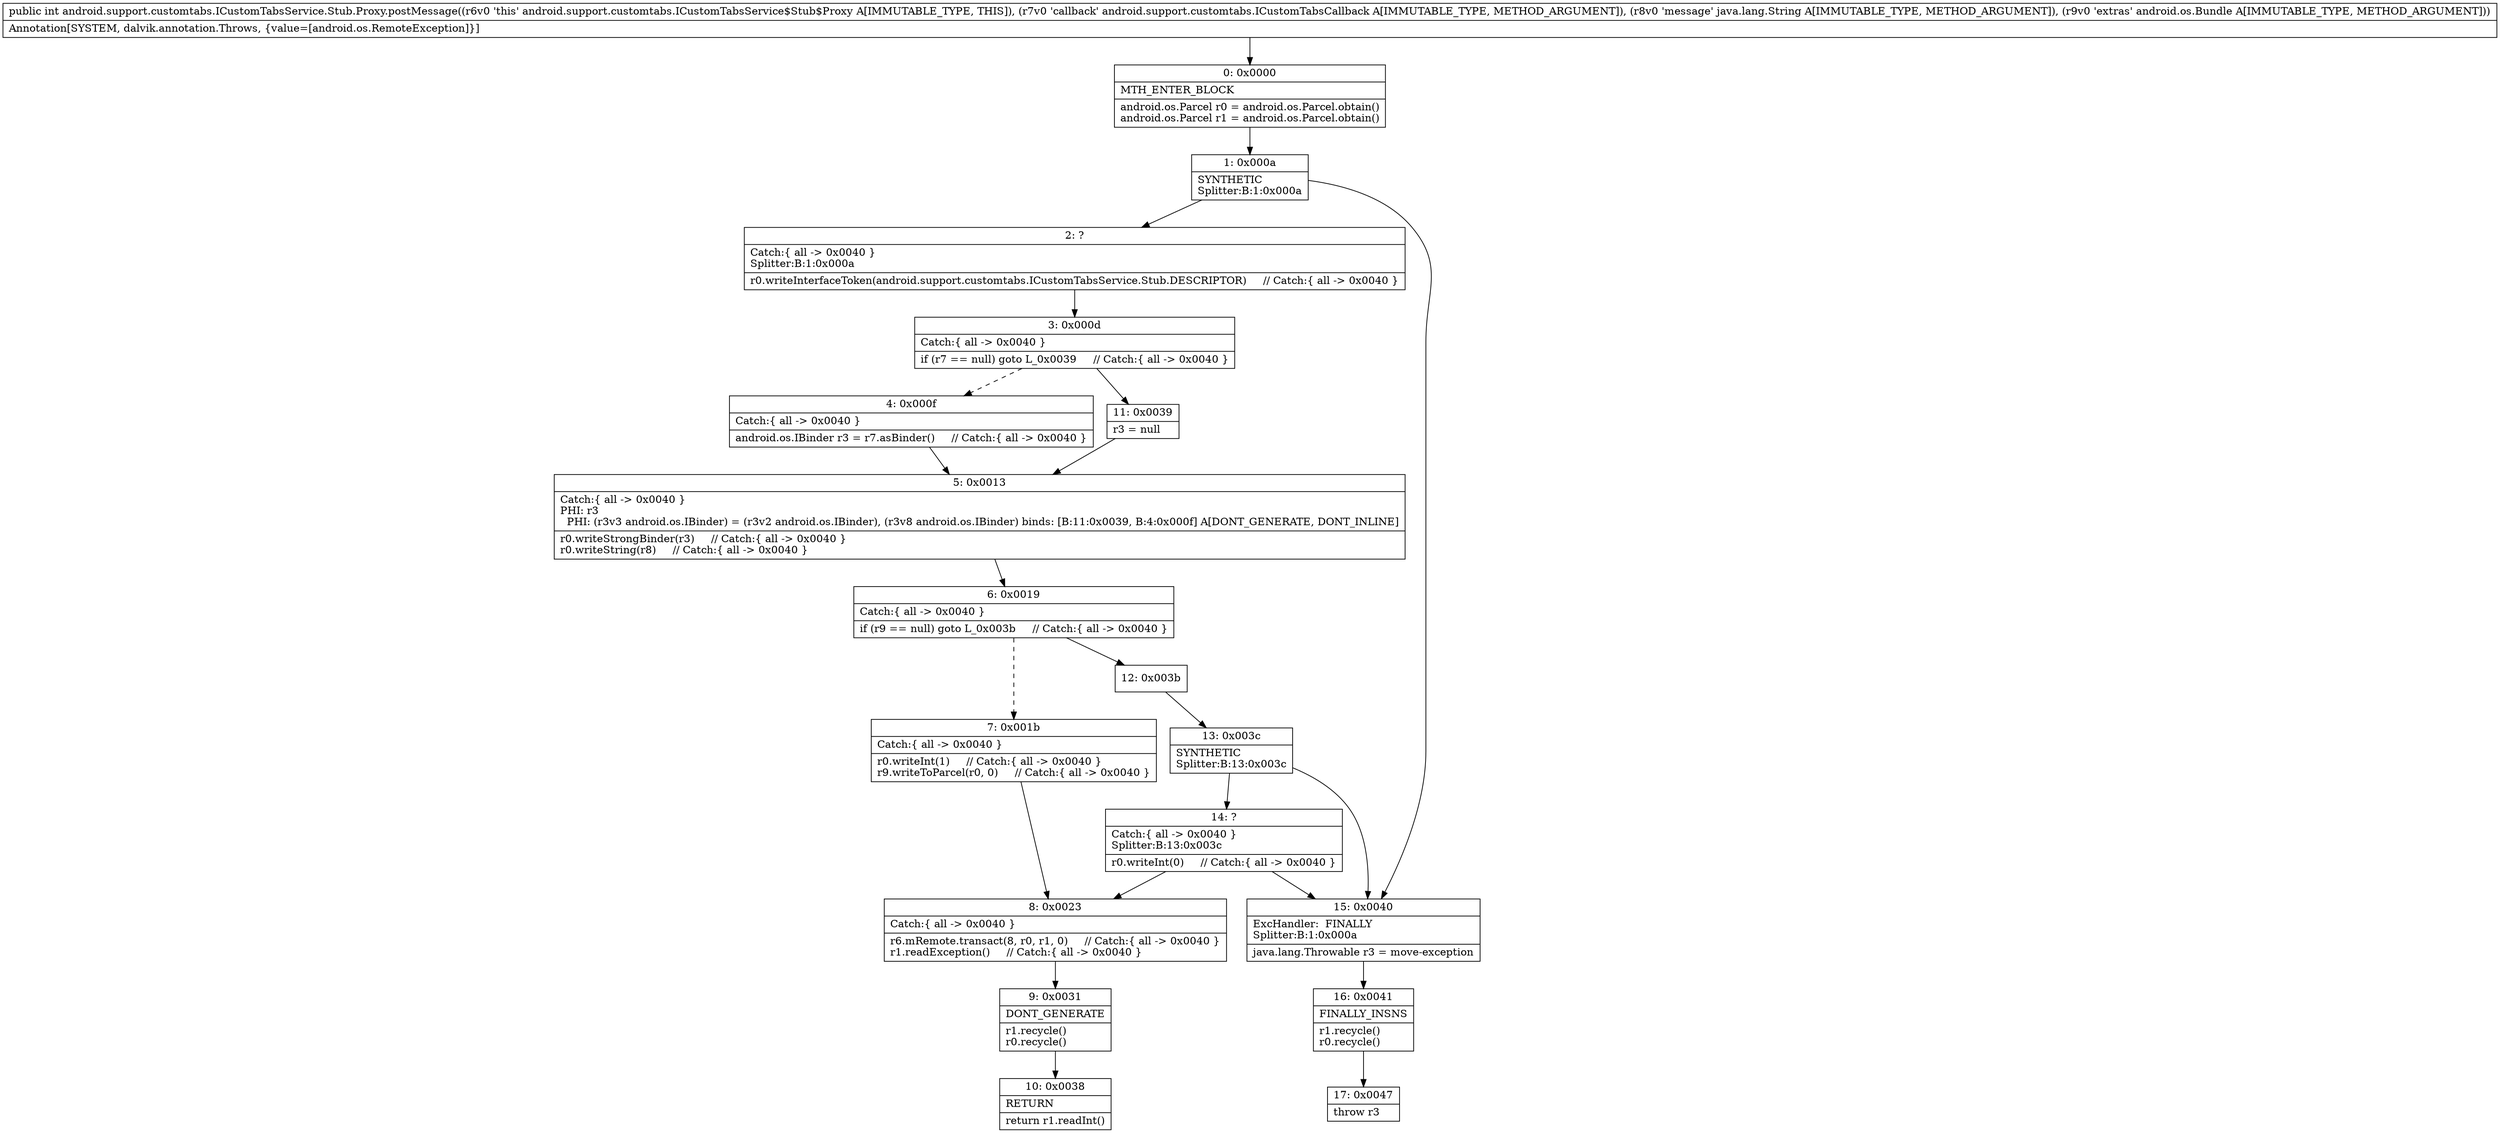 digraph "CFG forandroid.support.customtabs.ICustomTabsService.Stub.Proxy.postMessage(Landroid\/support\/customtabs\/ICustomTabsCallback;Ljava\/lang\/String;Landroid\/os\/Bundle;)I" {
Node_0 [shape=record,label="{0\:\ 0x0000|MTH_ENTER_BLOCK\l|android.os.Parcel r0 = android.os.Parcel.obtain()\landroid.os.Parcel r1 = android.os.Parcel.obtain()\l}"];
Node_1 [shape=record,label="{1\:\ 0x000a|SYNTHETIC\lSplitter:B:1:0x000a\l}"];
Node_2 [shape=record,label="{2\:\ ?|Catch:\{ all \-\> 0x0040 \}\lSplitter:B:1:0x000a\l|r0.writeInterfaceToken(android.support.customtabs.ICustomTabsService.Stub.DESCRIPTOR)     \/\/ Catch:\{ all \-\> 0x0040 \}\l}"];
Node_3 [shape=record,label="{3\:\ 0x000d|Catch:\{ all \-\> 0x0040 \}\l|if (r7 == null) goto L_0x0039     \/\/ Catch:\{ all \-\> 0x0040 \}\l}"];
Node_4 [shape=record,label="{4\:\ 0x000f|Catch:\{ all \-\> 0x0040 \}\l|android.os.IBinder r3 = r7.asBinder()     \/\/ Catch:\{ all \-\> 0x0040 \}\l}"];
Node_5 [shape=record,label="{5\:\ 0x0013|Catch:\{ all \-\> 0x0040 \}\lPHI: r3 \l  PHI: (r3v3 android.os.IBinder) = (r3v2 android.os.IBinder), (r3v8 android.os.IBinder) binds: [B:11:0x0039, B:4:0x000f] A[DONT_GENERATE, DONT_INLINE]\l|r0.writeStrongBinder(r3)     \/\/ Catch:\{ all \-\> 0x0040 \}\lr0.writeString(r8)     \/\/ Catch:\{ all \-\> 0x0040 \}\l}"];
Node_6 [shape=record,label="{6\:\ 0x0019|Catch:\{ all \-\> 0x0040 \}\l|if (r9 == null) goto L_0x003b     \/\/ Catch:\{ all \-\> 0x0040 \}\l}"];
Node_7 [shape=record,label="{7\:\ 0x001b|Catch:\{ all \-\> 0x0040 \}\l|r0.writeInt(1)     \/\/ Catch:\{ all \-\> 0x0040 \}\lr9.writeToParcel(r0, 0)     \/\/ Catch:\{ all \-\> 0x0040 \}\l}"];
Node_8 [shape=record,label="{8\:\ 0x0023|Catch:\{ all \-\> 0x0040 \}\l|r6.mRemote.transact(8, r0, r1, 0)     \/\/ Catch:\{ all \-\> 0x0040 \}\lr1.readException()     \/\/ Catch:\{ all \-\> 0x0040 \}\l}"];
Node_9 [shape=record,label="{9\:\ 0x0031|DONT_GENERATE\l|r1.recycle()\lr0.recycle()\l}"];
Node_10 [shape=record,label="{10\:\ 0x0038|RETURN\l|return r1.readInt()\l}"];
Node_11 [shape=record,label="{11\:\ 0x0039|r3 = null\l}"];
Node_12 [shape=record,label="{12\:\ 0x003b}"];
Node_13 [shape=record,label="{13\:\ 0x003c|SYNTHETIC\lSplitter:B:13:0x003c\l}"];
Node_14 [shape=record,label="{14\:\ ?|Catch:\{ all \-\> 0x0040 \}\lSplitter:B:13:0x003c\l|r0.writeInt(0)     \/\/ Catch:\{ all \-\> 0x0040 \}\l}"];
Node_15 [shape=record,label="{15\:\ 0x0040|ExcHandler:  FINALLY\lSplitter:B:1:0x000a\l|java.lang.Throwable r3 = move\-exception\l}"];
Node_16 [shape=record,label="{16\:\ 0x0041|FINALLY_INSNS\l|r1.recycle()\lr0.recycle()\l}"];
Node_17 [shape=record,label="{17\:\ 0x0047|throw r3\l}"];
MethodNode[shape=record,label="{public int android.support.customtabs.ICustomTabsService.Stub.Proxy.postMessage((r6v0 'this' android.support.customtabs.ICustomTabsService$Stub$Proxy A[IMMUTABLE_TYPE, THIS]), (r7v0 'callback' android.support.customtabs.ICustomTabsCallback A[IMMUTABLE_TYPE, METHOD_ARGUMENT]), (r8v0 'message' java.lang.String A[IMMUTABLE_TYPE, METHOD_ARGUMENT]), (r9v0 'extras' android.os.Bundle A[IMMUTABLE_TYPE, METHOD_ARGUMENT]))  | Annotation[SYSTEM, dalvik.annotation.Throws, \{value=[android.os.RemoteException]\}]\l}"];
MethodNode -> Node_0;
Node_0 -> Node_1;
Node_1 -> Node_2;
Node_1 -> Node_15;
Node_2 -> Node_3;
Node_3 -> Node_4[style=dashed];
Node_3 -> Node_11;
Node_4 -> Node_5;
Node_5 -> Node_6;
Node_6 -> Node_7[style=dashed];
Node_6 -> Node_12;
Node_7 -> Node_8;
Node_8 -> Node_9;
Node_9 -> Node_10;
Node_11 -> Node_5;
Node_12 -> Node_13;
Node_13 -> Node_14;
Node_13 -> Node_15;
Node_14 -> Node_15;
Node_14 -> Node_8;
Node_15 -> Node_16;
Node_16 -> Node_17;
}

